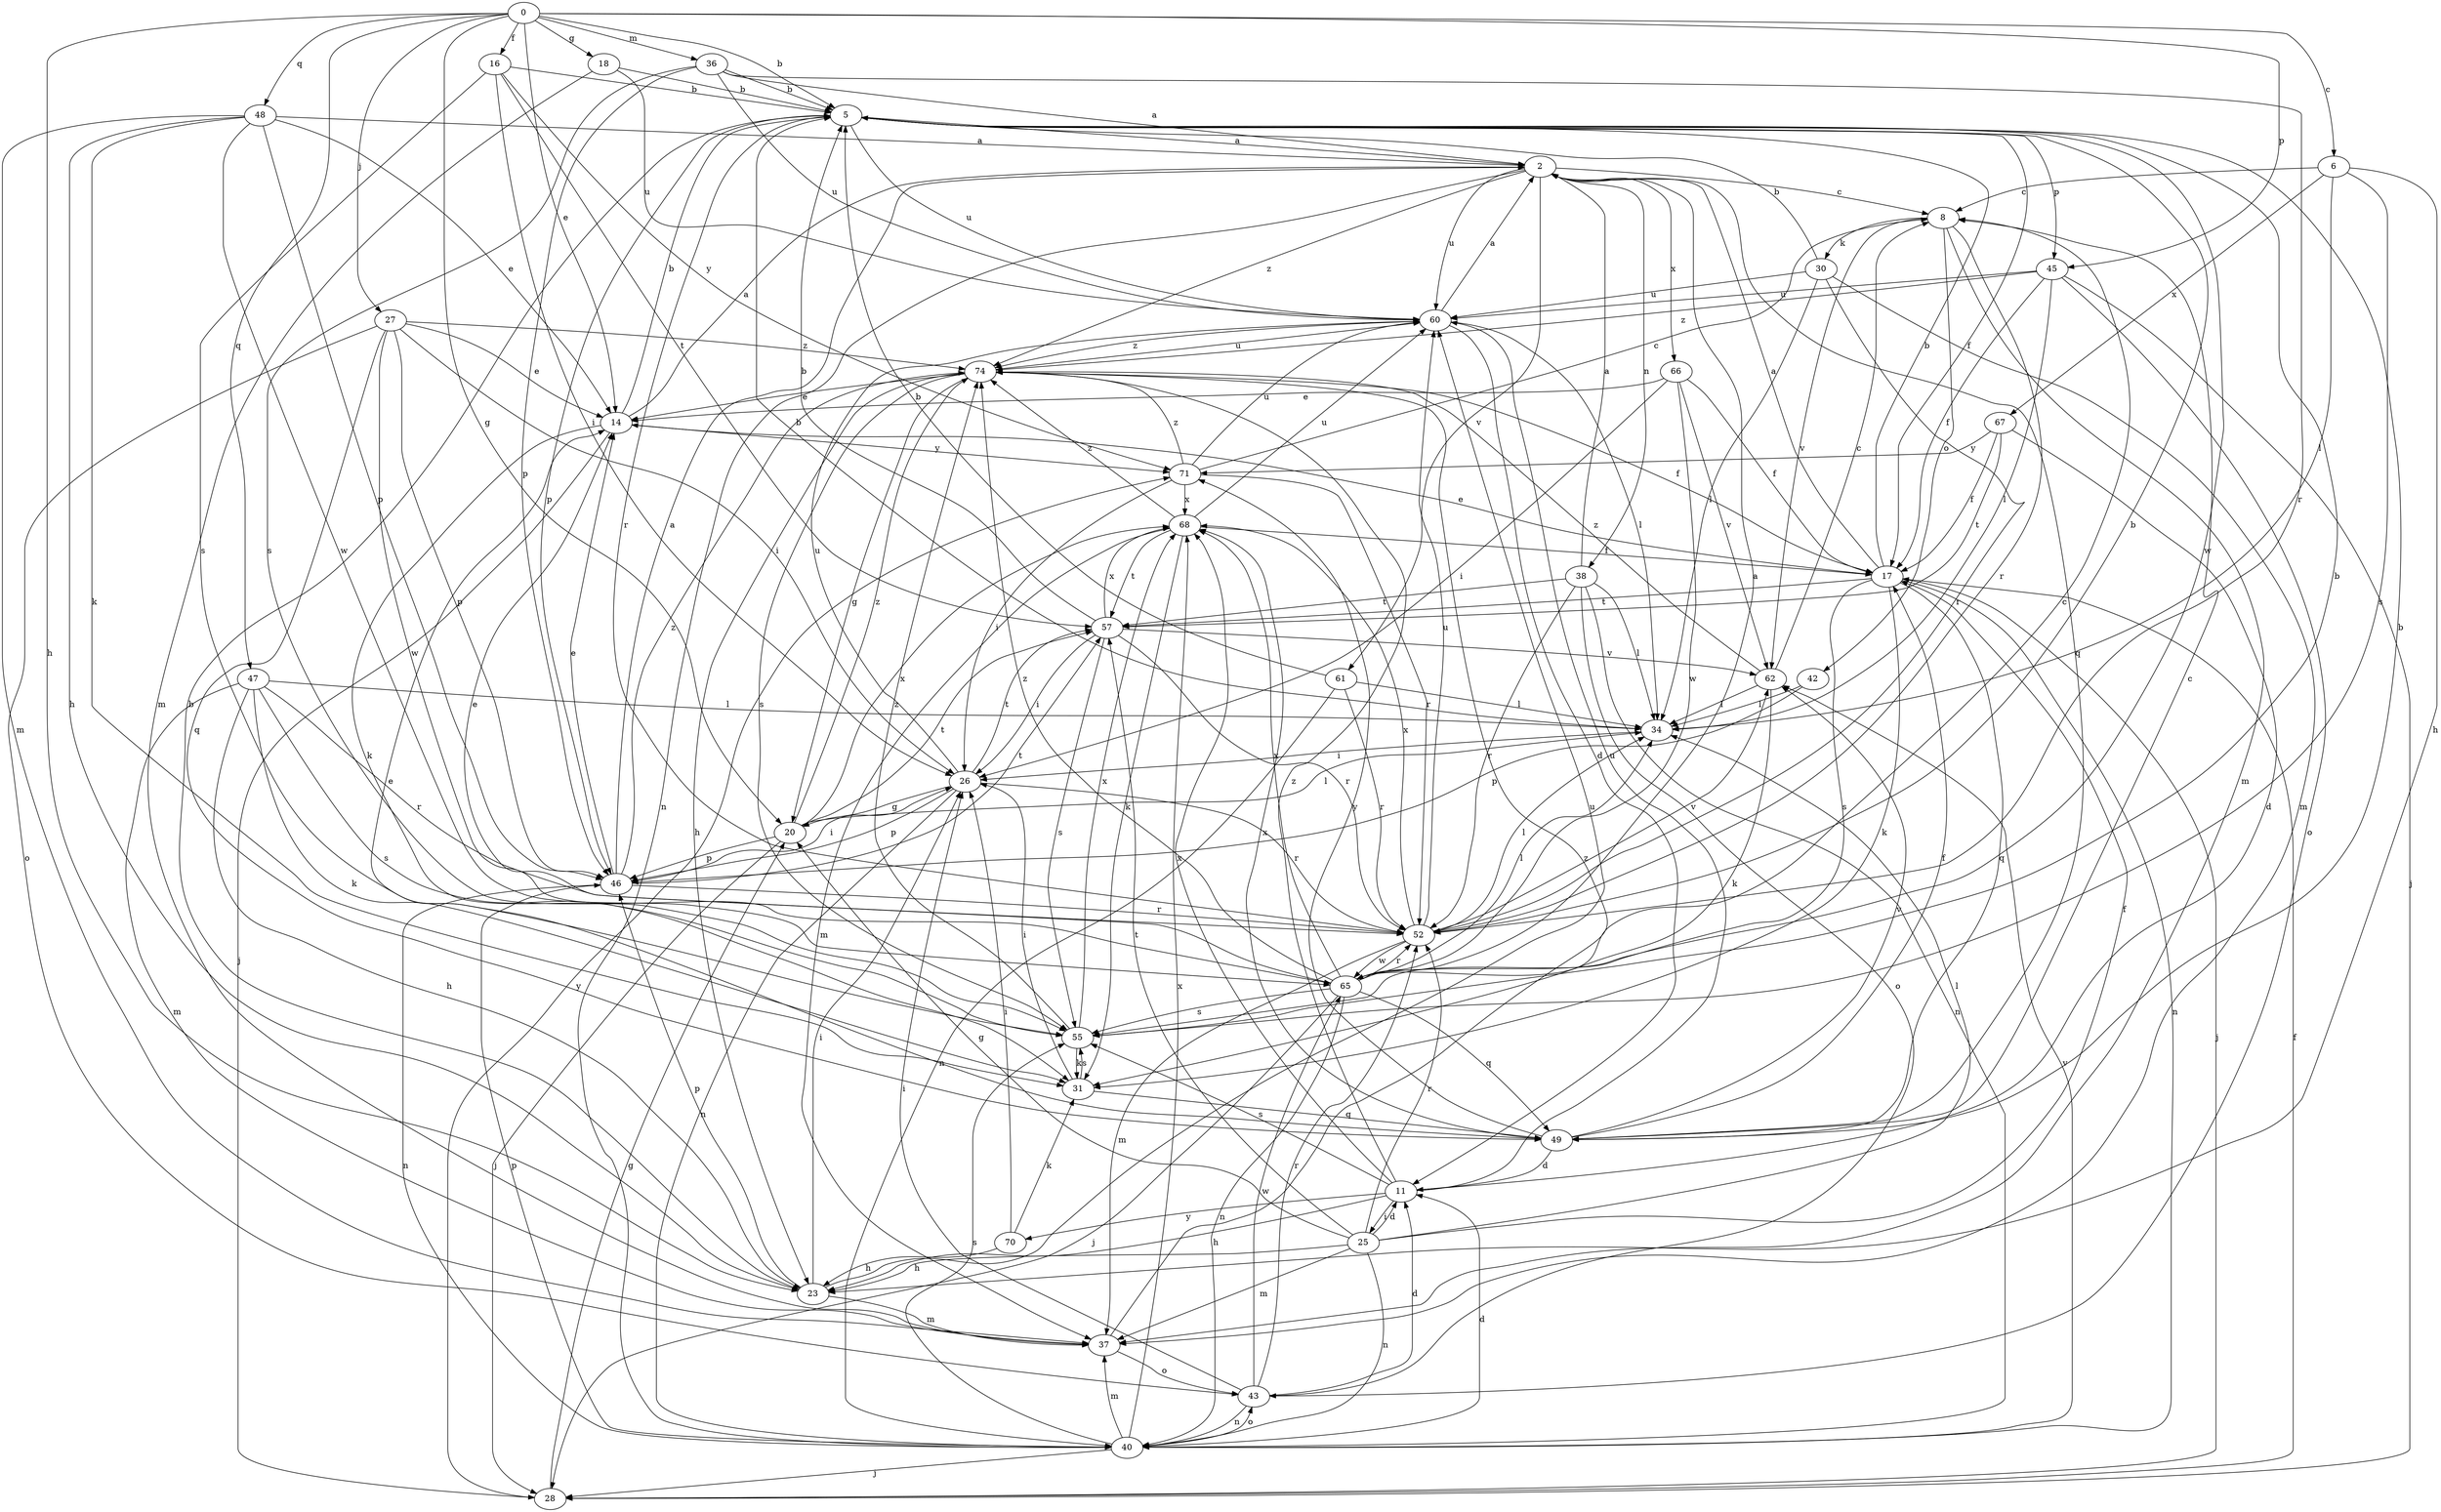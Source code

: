strict digraph  {
0;
2;
5;
6;
8;
11;
14;
16;
17;
18;
20;
23;
25;
26;
27;
28;
30;
31;
34;
36;
37;
38;
40;
42;
43;
45;
46;
47;
48;
49;
52;
55;
57;
60;
61;
62;
65;
66;
67;
68;
70;
71;
74;
0 -> 5  [label=b];
0 -> 6  [label=c];
0 -> 14  [label=e];
0 -> 16  [label=f];
0 -> 18  [label=g];
0 -> 20  [label=g];
0 -> 23  [label=h];
0 -> 27  [label=j];
0 -> 36  [label=m];
0 -> 45  [label=p];
0 -> 47  [label=q];
0 -> 48  [label=q];
2 -> 8  [label=c];
2 -> 38  [label=n];
2 -> 40  [label=n];
2 -> 49  [label=q];
2 -> 60  [label=u];
2 -> 61  [label=v];
2 -> 66  [label=x];
2 -> 74  [label=z];
5 -> 2  [label=a];
5 -> 17  [label=f];
5 -> 45  [label=p];
5 -> 46  [label=p];
5 -> 52  [label=r];
5 -> 60  [label=u];
5 -> 65  [label=w];
6 -> 8  [label=c];
6 -> 23  [label=h];
6 -> 34  [label=l];
6 -> 55  [label=s];
6 -> 67  [label=x];
8 -> 30  [label=k];
8 -> 37  [label=m];
8 -> 42  [label=o];
8 -> 52  [label=r];
8 -> 62  [label=v];
11 -> 23  [label=h];
11 -> 25  [label=i];
11 -> 55  [label=s];
11 -> 60  [label=u];
11 -> 68  [label=x];
11 -> 70  [label=y];
11 -> 74  [label=z];
14 -> 2  [label=a];
14 -> 5  [label=b];
14 -> 28  [label=j];
14 -> 31  [label=k];
14 -> 71  [label=y];
16 -> 5  [label=b];
16 -> 26  [label=i];
16 -> 55  [label=s];
16 -> 57  [label=t];
16 -> 71  [label=y];
17 -> 2  [label=a];
17 -> 5  [label=b];
17 -> 14  [label=e];
17 -> 28  [label=j];
17 -> 31  [label=k];
17 -> 40  [label=n];
17 -> 49  [label=q];
17 -> 55  [label=s];
17 -> 57  [label=t];
18 -> 5  [label=b];
18 -> 37  [label=m];
18 -> 60  [label=u];
20 -> 28  [label=j];
20 -> 34  [label=l];
20 -> 46  [label=p];
20 -> 57  [label=t];
20 -> 68  [label=x];
20 -> 74  [label=z];
23 -> 5  [label=b];
23 -> 26  [label=i];
23 -> 37  [label=m];
23 -> 46  [label=p];
23 -> 60  [label=u];
25 -> 11  [label=d];
25 -> 17  [label=f];
25 -> 20  [label=g];
25 -> 23  [label=h];
25 -> 34  [label=l];
25 -> 37  [label=m];
25 -> 40  [label=n];
25 -> 52  [label=r];
25 -> 57  [label=t];
26 -> 20  [label=g];
26 -> 40  [label=n];
26 -> 46  [label=p];
26 -> 52  [label=r];
26 -> 57  [label=t];
26 -> 60  [label=u];
27 -> 14  [label=e];
27 -> 26  [label=i];
27 -> 43  [label=o];
27 -> 46  [label=p];
27 -> 49  [label=q];
27 -> 65  [label=w];
27 -> 74  [label=z];
28 -> 17  [label=f];
28 -> 20  [label=g];
28 -> 71  [label=y];
30 -> 5  [label=b];
30 -> 34  [label=l];
30 -> 37  [label=m];
30 -> 52  [label=r];
30 -> 60  [label=u];
31 -> 26  [label=i];
31 -> 49  [label=q];
31 -> 55  [label=s];
34 -> 5  [label=b];
34 -> 26  [label=i];
36 -> 2  [label=a];
36 -> 5  [label=b];
36 -> 46  [label=p];
36 -> 52  [label=r];
36 -> 55  [label=s];
36 -> 60  [label=u];
37 -> 43  [label=o];
37 -> 74  [label=z];
38 -> 2  [label=a];
38 -> 34  [label=l];
38 -> 40  [label=n];
38 -> 43  [label=o];
38 -> 52  [label=r];
38 -> 57  [label=t];
40 -> 11  [label=d];
40 -> 28  [label=j];
40 -> 37  [label=m];
40 -> 43  [label=o];
40 -> 46  [label=p];
40 -> 55  [label=s];
40 -> 62  [label=v];
40 -> 68  [label=x];
42 -> 34  [label=l];
42 -> 46  [label=p];
43 -> 11  [label=d];
43 -> 26  [label=i];
43 -> 40  [label=n];
43 -> 52  [label=r];
43 -> 65  [label=w];
45 -> 17  [label=f];
45 -> 28  [label=j];
45 -> 34  [label=l];
45 -> 43  [label=o];
45 -> 60  [label=u];
45 -> 74  [label=z];
46 -> 2  [label=a];
46 -> 14  [label=e];
46 -> 26  [label=i];
46 -> 40  [label=n];
46 -> 52  [label=r];
46 -> 57  [label=t];
46 -> 74  [label=z];
47 -> 23  [label=h];
47 -> 31  [label=k];
47 -> 34  [label=l];
47 -> 37  [label=m];
47 -> 52  [label=r];
47 -> 55  [label=s];
48 -> 2  [label=a];
48 -> 14  [label=e];
48 -> 23  [label=h];
48 -> 31  [label=k];
48 -> 37  [label=m];
48 -> 46  [label=p];
48 -> 65  [label=w];
49 -> 5  [label=b];
49 -> 8  [label=c];
49 -> 11  [label=d];
49 -> 14  [label=e];
49 -> 17  [label=f];
49 -> 62  [label=v];
49 -> 68  [label=x];
49 -> 71  [label=y];
52 -> 5  [label=b];
52 -> 34  [label=l];
52 -> 37  [label=m];
52 -> 60  [label=u];
52 -> 62  [label=v];
52 -> 65  [label=w];
52 -> 68  [label=x];
55 -> 5  [label=b];
55 -> 31  [label=k];
55 -> 68  [label=x];
55 -> 74  [label=z];
57 -> 5  [label=b];
57 -> 26  [label=i];
57 -> 52  [label=r];
57 -> 55  [label=s];
57 -> 62  [label=v];
57 -> 68  [label=x];
60 -> 2  [label=a];
60 -> 11  [label=d];
60 -> 34  [label=l];
60 -> 74  [label=z];
61 -> 5  [label=b];
61 -> 34  [label=l];
61 -> 40  [label=n];
61 -> 52  [label=r];
62 -> 8  [label=c];
62 -> 31  [label=k];
62 -> 34  [label=l];
62 -> 74  [label=z];
65 -> 2  [label=a];
65 -> 8  [label=c];
65 -> 14  [label=e];
65 -> 28  [label=j];
65 -> 34  [label=l];
65 -> 40  [label=n];
65 -> 49  [label=q];
65 -> 52  [label=r];
65 -> 55  [label=s];
65 -> 68  [label=x];
65 -> 74  [label=z];
66 -> 14  [label=e];
66 -> 17  [label=f];
66 -> 26  [label=i];
66 -> 62  [label=v];
66 -> 65  [label=w];
67 -> 11  [label=d];
67 -> 17  [label=f];
67 -> 57  [label=t];
67 -> 71  [label=y];
68 -> 17  [label=f];
68 -> 31  [label=k];
68 -> 37  [label=m];
68 -> 57  [label=t];
68 -> 60  [label=u];
68 -> 74  [label=z];
70 -> 23  [label=h];
70 -> 26  [label=i];
70 -> 31  [label=k];
71 -> 8  [label=c];
71 -> 26  [label=i];
71 -> 52  [label=r];
71 -> 60  [label=u];
71 -> 68  [label=x];
71 -> 74  [label=z];
74 -> 14  [label=e];
74 -> 17  [label=f];
74 -> 20  [label=g];
74 -> 23  [label=h];
74 -> 55  [label=s];
74 -> 60  [label=u];
}
